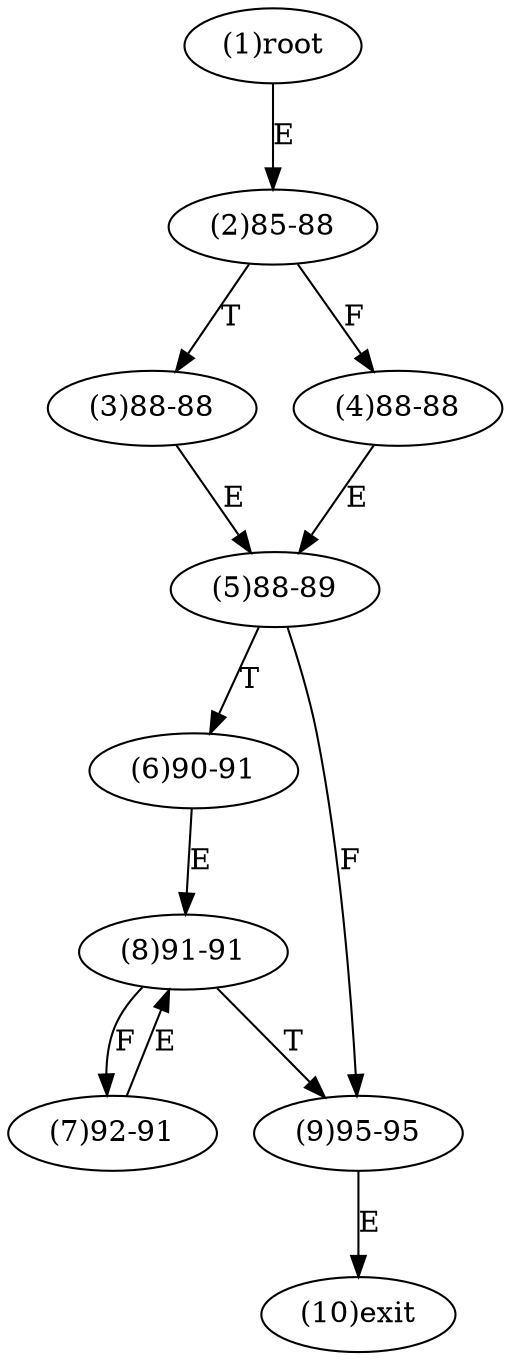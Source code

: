 digraph "" { 
1[ label="(1)root"];
2[ label="(2)85-88"];
3[ label="(3)88-88"];
4[ label="(4)88-88"];
5[ label="(5)88-89"];
6[ label="(6)90-91"];
7[ label="(7)92-91"];
8[ label="(8)91-91"];
9[ label="(9)95-95"];
10[ label="(10)exit"];
1->2[ label="E"];
2->4[ label="F"];
2->3[ label="T"];
3->5[ label="E"];
4->5[ label="E"];
5->9[ label="F"];
5->6[ label="T"];
6->8[ label="E"];
7->8[ label="E"];
8->7[ label="F"];
8->9[ label="T"];
9->10[ label="E"];
}